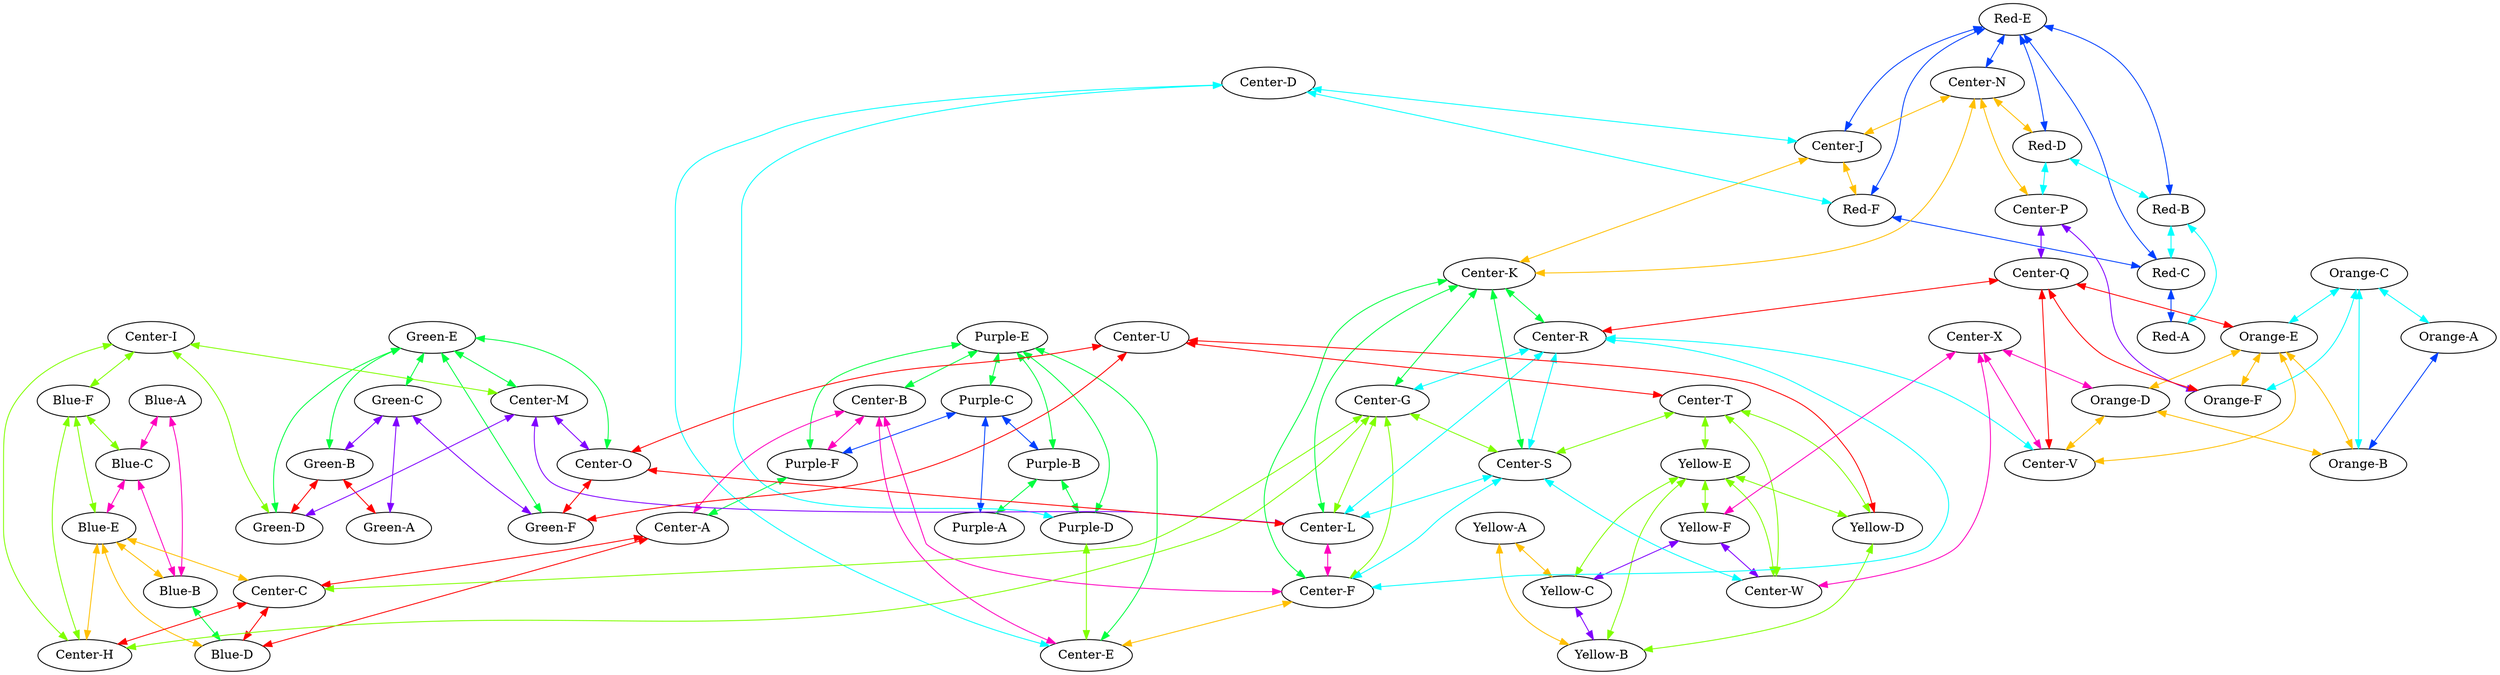 graph x {
"Blue-A" [pos="4.55555555555556,-0.861111111111111",label="Blue-A"]
"Blue-B" [pos="4.11111111111111,-1.11111111111111",label="Blue-B"]
"Blue-C" [pos="4.55555555555556,-1.36111111111111",label="Blue-C"]
"Blue-D" [pos="3.68055555555556,-1.36111111111111",label="Blue-D"]
"Blue-E" [pos="4.11111111111111,-1.61111111111111",label="Blue-E"]
"Blue-F" [pos="4.55555555555556,-1.86111111111111",label="Blue-F"]
"Green-A" [pos="5.875,-3.15277777777778",label="Green-A"]
"Green-B" [pos="5.45833333333333,-2.88888888888889",label="Green-B"]
"Green-C" [pos="5.45833333333333,-3.40277777777778",label="Green-C"]
"Green-D" [pos="5,-2.625",label="Green-D"]
"Green-E" [pos="5,-3.15277777777778",label="Green-E"]
"Green-F" [pos="5,-3.65277777777778",label="Green-F"]
"Yellow-A" [pos="4.55555555555556,-5.43055555555556",label="Yellow-A"]
"Yellow-B" [pos="4.55555555555556,-4.91666666666667",label="Yellow-B"]
"Yellow-C" [pos="4.11111111111111,-5.18055555555556",label="Yellow-C"]
"Yellow-D" [pos="4.55555555555556,-4.41666666666667",label="Yellow-D"]
"Yellow-E" [pos="4.11111111111111,-4.66666666666667",label="Yellow-E"]
"Yellow-F" [pos="3.68055555555556,-4.91666666666667",label="Yellow-F"]
"Orange-A" [pos="1.90277777777778,-5.43055555555556",label="Orange-A"]
"Orange-B" [pos="2.33333333333333,-5.18055555555556",label="Orange-B"]
"Orange-C" [pos="1.90277777777778,-4.91666666666667",label="Orange-C"]
"Orange-D" [pos="2.77777777777778,-4.91666666666667",label="Orange-D"]
"Orange-E" [pos="2.33333333333333,-4.66666666666667",label="Orange-E"]
"Orange-F" [pos="1.90277777777778,-4.41666666666667",label="Orange-F"]
"Red-A" [pos="0.541666666666667,-3.15277777777778",label="Red-A"]
"Red-B" [pos="0.986111111111111,-3.40277777777778",label="Red-B"]
"Red-C" [pos="0.986111111111111,-2.88888888888889",label="Red-C"]
"Red-D" [pos="1.44444444444444,-3.65277777777778",label="Red-D"]
"Red-E" [pos="1.44444444444444,-3.15277777777778",label="Red-E"]
"Red-F" [pos="1.44444444444444,-2.625",label="Red-F"]
"Purple-A" [pos="1.90277777777778,-0.861111111111111",label="Purple-A"]
"Purple-B" [pos="1.90277777777778,-1.36111111111111",label="Purple-B"]
"Purple-C" [pos="2.33333333333333,-1.11111111111111",label="Purple-C"]
"Purple-D" [pos="1.90277777777778,-1.86111111111111",label="Purple-D"]
"Purple-E" [pos="2.33333333333333,-1.61111111111111",label="Purple-E"]
"Purple-F" [pos="2.77777777777778,-1.36111111111111",label="Purple-F"]
"Center-A" [pos="3.22222222222222,-1.61111111111111",label="Center-A"]
"Center-B" [pos="2.77777777777778,-1.86111111111111",label="Center-B"]
"Center-C" [pos="3.68055555555556,-1.86111111111111",label="Center-C"]
"Center-D" [pos="1.90277777777778,-2.375",label="Center-D"]
"Center-E" [pos="2.33333333333333,-2.125",label="Center-E"]
"Center-F" [pos="2.91666666666667,-2.625",label="Center-F"]
"Center-G" [pos="3.51388888888889,-2.625",label="Center-G"]
"Center-H" [pos="4.11111111111111,-2.125",label="Center-H"]
"Center-I" [pos="4.55555555555556,-2.375",label="Center-I"]
"Center-J" [pos="1.90277777777778,-2.88888888888889",label="Center-J"]
"Center-K" [pos="2.65277777777778,-3.15277777777778",label="Center-K"]
"Center-L" [pos="3.80555555555556,-3.15277777777778",label="Center-L"]
"Center-M" [pos="4.55555555555556,-2.88888888888889",label="Center-M"]
"Center-N" [pos="1.90277777777778,-3.40277777777778",label="Center-N"]
"Center-O" [pos="4.55555555555556,-3.40277777777778",label="Center-O"]
"Center-P" [pos="1.90277777777778,-3.90277777777778",label="Center-P"]
"Center-Q" [pos="2.33333333333333,-4.16666666666667",label="Center-Q"]
"Center-R" [pos="2.91666666666667,-3.65277777777778",label="Center-R"]
"Center-S" [pos="3.51388888888889,-3.65277777777778",label="Center-S"]
"Center-T" [pos="4.11111111111111,-4.16666666666667",label="Center-T"]
"Center-U" [pos="4.55555555555556,-3.90277777777778",label="Center-U"]
"Center-V" [pos="2.77777777777778,-4.41666666666667",label="Center-V"]
"Center-W" [pos="3.68055555555556,-4.41666666666667",label="Center-W"]
"Center-X" [pos="3.22222222222222,-4.66666666666667",label="Center-X"]
"Yellow-A" -- "Yellow-C" [dir="both",color="0.125,1,1"]
"Yellow-A" -- "Yellow-B" [dir="both",color="0.125,1,1"]
"Center-I" -- "Green-D" [dir="both",color="0.25,1,1"]
"Center-I" -- "Center-M" [dir="both",color="0.25,1,1"]
"Center-I" -- "Blue-F" [dir="both",color="0.25,1,1"]
"Center-I" -- "Center-H" [dir="both",color="0.25,1,1"]
"Green-E" -- "Green-D" [dir="both",color="0.375,1,1"]
"Green-E" -- "Center-M" [dir="both",color="0.375,1,1"]
"Green-E" -- "Green-B" [dir="both",color="0.375,1,1"]
"Green-E" -- "Green-F" [dir="both",color="0.375,1,1"]
"Green-E" -- "Green-C" [dir="both",color="0.375,1,1"]
"Green-E" -- "Center-O" [dir="both",color="0.375,1,1"]
"Orange-C" -- "Orange-A" [dir="both",color="0.5,1,1"]
"Orange-C" -- "Orange-E" [dir="both",color="0.5,1,1"]
"Orange-C" -- "Orange-B" [dir="both",color="0.5,1,1"]
"Orange-C" -- "Orange-F" [dir="both",color="0.5,1,1"]
"Red-E" -- "Red-D" [dir="both",color="0.625,1,1"]
"Red-E" -- "Center-J" [dir="both",color="0.625,1,1"]
"Red-E" -- "Center-N" [dir="both",color="0.625,1,1"]
"Red-E" -- "Red-F" [dir="both",color="0.625,1,1"]
"Red-E" -- "Red-C" [dir="both",color="0.625,1,1"]
"Red-E" -- "Red-B" [dir="both",color="0.625,1,1"]
"Green-C" -- "Green-B" [dir="both",color="0.75,1,1"]
"Green-C" -- "Green-F" [dir="both",color="0.75,1,1"]
"Green-C" -- "Green-A" [dir="both",color="0.75,1,1"]
"Center-X" -- "Center-V" [dir="both",color="0.875,1,1"]
"Center-X" -- "Center-W" [dir="both",color="0.875,1,1"]
"Center-X" -- "Yellow-F" [dir="both",color="0.875,1,1"]
"Center-X" -- "Orange-D" [dir="both",color="0.875,1,1"]
"Center-U" -- "Center-T" [dir="both",color="1,1,1"]
"Center-U" -- "Green-F" [dir="both",color="1,1,1"]
"Center-U" -- "Center-O" [dir="both",color="1,1,1"]
"Center-U" -- "Yellow-D" [dir="both",color="1,1,1"]
"Center-N" -- "Red-D" [dir="both",color="0.125,1,1"]
"Center-N" -- "Center-P" [dir="both",color="0.125,1,1"]
"Center-N" -- "Center-J" [dir="both",color="0.125,1,1"]
"Center-N" -- "Center-K" [dir="both",color="0.125,1,1"]
"Center-T" -- "Center-W" [dir="both",color="0.25,1,1"]
"Center-T" -- "Center-S" [dir="both",color="0.25,1,1"]
"Center-T" -- "Yellow-D" [dir="both",color="0.25,1,1"]
"Center-T" -- "Yellow-E" [dir="both",color="0.25,1,1"]
"Purple-E" -- "Purple-F" [dir="both",color="0.375,1,1"]
"Purple-E" -- "Center-B" [dir="both",color="0.375,1,1"]
"Purple-E" -- "Purple-C" [dir="both",color="0.375,1,1"]
"Purple-E" -- "Purple-D" [dir="both",color="0.375,1,1"]
"Purple-E" -- "Center-E" [dir="both",color="0.375,1,1"]
"Purple-E" -- "Purple-B" [dir="both",color="0.375,1,1"]
"Red-D" -- "Center-P" [dir="both",color="0.5,1,1"]
"Red-D" -- "Red-B" [dir="both",color="0.5,1,1"]
"Purple-C" -- "Purple-F" [dir="both",color="0.625,1,1"]
"Purple-C" -- "Purple-A" [dir="both",color="0.625,1,1"]
"Purple-C" -- "Purple-B" [dir="both",color="0.625,1,1"]
"Center-P" -- "Center-Q" [dir="both",color="0.75,1,1"]
"Center-P" -- "Orange-F" [dir="both",color="0.75,1,1"]
"Blue-A" -- "Blue-C" [dir="both",color="0.875,1,1"]
"Blue-A" -- "Blue-B" [dir="both",color="0.875,1,1"]
"Center-Q" -- "Center-V" [dir="both",color="1,1,1"]
"Center-Q" -- "Orange-E" [dir="both",color="1,1,1"]
"Center-Q" -- "Orange-F" [dir="both",color="1,1,1"]
"Center-Q" -- "Center-R" [dir="both",color="1,1,1"]
"Orange-E" -- "Center-V" [dir="both",color="0.125,1,1"]
"Orange-E" -- "Orange-B" [dir="both",color="0.125,1,1"]
"Orange-E" -- "Orange-F" [dir="both",color="0.125,1,1"]
"Orange-E" -- "Orange-D" [dir="both",color="0.125,1,1"]
"Yellow-E" -- "Center-W" [dir="both",color="0.25,1,1"]
"Yellow-E" -- "Yellow-F" [dir="both",color="0.25,1,1"]
"Yellow-E" -- "Yellow-D" [dir="both",color="0.25,1,1"]
"Yellow-E" -- "Yellow-C" [dir="both",color="0.25,1,1"]
"Yellow-E" -- "Yellow-B" [dir="both",color="0.25,1,1"]
"Purple-B" -- "Purple-A" [dir="both",color="0.375,1,1"]
"Purple-B" -- "Purple-D" [dir="both",color="0.375,1,1"]
"Center-D" -- "Purple-D" [dir="both",color="0.5,1,1"]
"Center-D" -- "Center-J" [dir="both",color="0.5,1,1"]
"Center-D" -- "Red-F" [dir="both",color="0.5,1,1"]
"Center-D" -- "Center-E" [dir="both",color="0.5,1,1"]
"Orange-A" -- "Orange-B" [dir="both",color="0.625,1,1"]
"Center-M" -- "Green-D" [dir="both",color="0.75,1,1"]
"Center-M" -- "Center-O" [dir="both",color="0.75,1,1"]
"Center-M" -- "Center-L" [dir="both",color="0.75,1,1"]
"Center-B" -- "Purple-F" [dir="both",color="0.875,1,1"]
"Center-B" -- "Center-F" [dir="both",color="0.875,1,1"]
"Center-B" -- "Center-A" [dir="both",color="0.875,1,1"]
"Center-B" -- "Center-E" [dir="both",color="0.875,1,1"]
"Center-O" -- "Green-F" [dir="both",color="1,1,1"]
"Center-O" -- "Center-L" [dir="both",color="1,1,1"]
"Center-J" -- "Center-K" [dir="both",color="0.125,1,1"]
"Center-J" -- "Red-F" [dir="both",color="0.125,1,1"]
"Blue-F" -- "Blue-C" [dir="both",color="0.25,1,1"]
"Blue-F" -- "Blue-E" [dir="both",color="0.25,1,1"]
"Blue-F" -- "Center-H" [dir="both",color="0.25,1,1"]
"Center-K" -- "Center-G" [dir="both",color="0.375,1,1"]
"Center-K" -- "Center-S" [dir="both",color="0.375,1,1"]
"Center-K" -- "Center-F" [dir="both",color="0.375,1,1"]
"Center-K" -- "Center-L" [dir="both",color="0.375,1,1"]
"Center-K" -- "Center-R" [dir="both",color="0.375,1,1"]
"Center-R" -- "Center-G" [dir="both",color="0.5,1,1"]
"Center-R" -- "Center-V" [dir="both",color="0.5,1,1"]
"Center-R" -- "Center-S" [dir="both",color="0.5,1,1"]
"Center-R" -- "Center-F" [dir="both",color="0.5,1,1"]
"Center-R" -- "Center-L" [dir="both",color="0.5,1,1"]
"Red-F" -- "Red-C" [dir="both",color="0.625,1,1"]
"Yellow-F" -- "Center-W" [dir="both",color="0.75,1,1"]
"Yellow-F" -- "Yellow-C" [dir="both",color="0.75,1,1"]
"Blue-C" -- "Blue-E" [dir="both",color="0.875,1,1"]
"Blue-C" -- "Blue-B" [dir="both",color="0.875,1,1"]
"Green-B" -- "Green-D" [dir="both",color="1,1,1"]
"Green-B" -- "Green-A" [dir="both",color="1,1,1"]
"Orange-D" -- "Center-V" [dir="both",color="0.125,1,1"]
"Orange-D" -- "Orange-B" [dir="both",color="0.125,1,1"]
"Center-G" -- "Center-C" [dir="both",color="0.25,1,1"]
"Center-G" -- "Center-S" [dir="both",color="0.25,1,1"]
"Center-G" -- "Center-F" [dir="both",color="0.25,1,1"]
"Center-G" -- "Center-L" [dir="both",color="0.25,1,1"]
"Center-G" -- "Center-H" [dir="both",color="0.25,1,1"]
"Purple-F" -- "Center-A" [dir="both",color="0.375,1,1"]
"Center-S" -- "Center-W" [dir="both",color="0.5,1,1"]
"Center-S" -- "Center-F" [dir="both",color="0.5,1,1"]
"Center-S" -- "Center-L" [dir="both",color="0.5,1,1"]
"Center-L" -- "Center-F" [dir="both",color="0.875,1,1"]
"Center-A" -- "Blue-D" [dir="both",color="1,1,1"]
"Center-A" -- "Center-C" [dir="both",color="1,1,1"]
"Blue-E" -- "Blue-D" [dir="both",color="0.125,1,1"]
"Blue-E" -- "Center-C" [dir="both",color="0.125,1,1"]
"Blue-E" -- "Center-H" [dir="both",color="0.125,1,1"]
"Blue-E" -- "Blue-B" [dir="both",color="0.125,1,1"]
"Yellow-D" -- "Yellow-B" [dir="both",color="0.25,1,1"]
"Blue-B" -- "Blue-D" [dir="both",color="0.375,1,1"]
"Red-B" -- "Red-A" [dir="both",color="0.5,1,1"]
"Red-B" -- "Red-C" [dir="both",color="0.5,1,1"]
"Red-C" -- "Red-A" [dir="both",color="0.625,1,1"]
"Center-C" -- "Blue-D" [dir="both",color="1,1,1"]
"Center-C" -- "Center-H" [dir="both",color="1,1,1"]
"Center-F" -- "Center-E" [dir="both",color="0.125,1,1"]
"Yellow-C" -- "Yellow-B" [dir="both",color="0.75,1,1"]
"Purple-D" -- "Center-E" [dir="both",color="0.25,1,1"]
}
